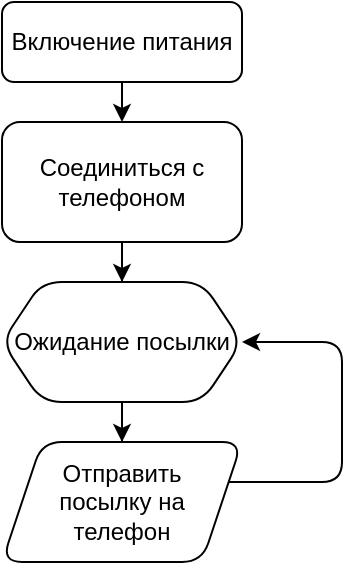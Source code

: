 <mxfile version="19.0.3" type="device"><diagram id="C5RBs43oDa-KdzZeNtuy" name="Page-1"><mxGraphModel dx="1422" dy="865" grid="1" gridSize="10" guides="1" tooltips="1" connect="1" arrows="1" fold="1" page="1" pageScale="1" pageWidth="827" pageHeight="1169" math="0" shadow="0"><root><mxCell id="WIyWlLk6GJQsqaUBKTNV-0"/><mxCell id="WIyWlLk6GJQsqaUBKTNV-1" parent="WIyWlLk6GJQsqaUBKTNV-0"/><mxCell id="zcl2VceXgDuG7bLcNnjR-10" value="" style="edgeStyle=orthogonalEdgeStyle;rounded=1;orthogonalLoop=1;jettySize=auto;html=1;" parent="WIyWlLk6GJQsqaUBKTNV-1" source="WIyWlLk6GJQsqaUBKTNV-3" target="qz7_azZpemYgg3qXskmZ-0" edge="1"><mxGeometry relative="1" as="geometry"><mxPoint x="220" y="160" as="targetPoint"/></mxGeometry></mxCell><mxCell id="WIyWlLk6GJQsqaUBKTNV-3" value="Включение питания" style="whiteSpace=wrap;html=1;fontSize=12;glass=0;strokeWidth=1;shadow=0;rounded=1;" parent="WIyWlLk6GJQsqaUBKTNV-1" vertex="1"><mxGeometry x="160" y="100" width="120" height="40" as="geometry"/></mxCell><mxCell id="qz7_azZpemYgg3qXskmZ-3" style="edgeStyle=orthogonalEdgeStyle;rounded=0;orthogonalLoop=1;jettySize=auto;html=1;" parent="WIyWlLk6GJQsqaUBKTNV-1" source="qz7_azZpemYgg3qXskmZ-0" target="qz7_azZpemYgg3qXskmZ-2" edge="1"><mxGeometry relative="1" as="geometry"/></mxCell><mxCell id="qz7_azZpemYgg3qXskmZ-0" value="Соединиться с телефоном" style="whiteSpace=wrap;html=1;rounded=1;" parent="WIyWlLk6GJQsqaUBKTNV-1" vertex="1"><mxGeometry x="160" y="160" width="120" height="60" as="geometry"/></mxCell><mxCell id="qz7_azZpemYgg3qXskmZ-5" style="edgeStyle=orthogonalEdgeStyle;rounded=0;orthogonalLoop=1;jettySize=auto;html=1;" parent="WIyWlLk6GJQsqaUBKTNV-1" source="qz7_azZpemYgg3qXskmZ-2" target="qz7_azZpemYgg3qXskmZ-4" edge="1"><mxGeometry relative="1" as="geometry"/></mxCell><mxCell id="qz7_azZpemYgg3qXskmZ-2" value="Ожидание посылки" style="shape=hexagon;perimeter=hexagonPerimeter2;whiteSpace=wrap;html=1;fixedSize=1;rounded=1;" parent="WIyWlLk6GJQsqaUBKTNV-1" vertex="1"><mxGeometry x="160" y="240" width="120" height="60" as="geometry"/></mxCell><mxCell id="qz7_azZpemYgg3qXskmZ-6" style="edgeStyle=orthogonalEdgeStyle;rounded=1;orthogonalLoop=1;jettySize=auto;html=1;entryX=1;entryY=0.5;entryDx=0;entryDy=0;" parent="WIyWlLk6GJQsqaUBKTNV-1" source="qz7_azZpemYgg3qXskmZ-4" target="qz7_azZpemYgg3qXskmZ-2" edge="1"><mxGeometry relative="1" as="geometry"><Array as="points"><mxPoint x="330" y="340"/><mxPoint x="330" y="270"/></Array></mxGeometry></mxCell><mxCell id="qz7_azZpemYgg3qXskmZ-4" value="Отправить &lt;br&gt;посылку на &lt;br&gt;телефон" style="shape=parallelogram;perimeter=parallelogramPerimeter;whiteSpace=wrap;html=1;fixedSize=1;rounded=1;" parent="WIyWlLk6GJQsqaUBKTNV-1" vertex="1"><mxGeometry x="160" y="320" width="120" height="60" as="geometry"/></mxCell></root></mxGraphModel></diagram></mxfile>